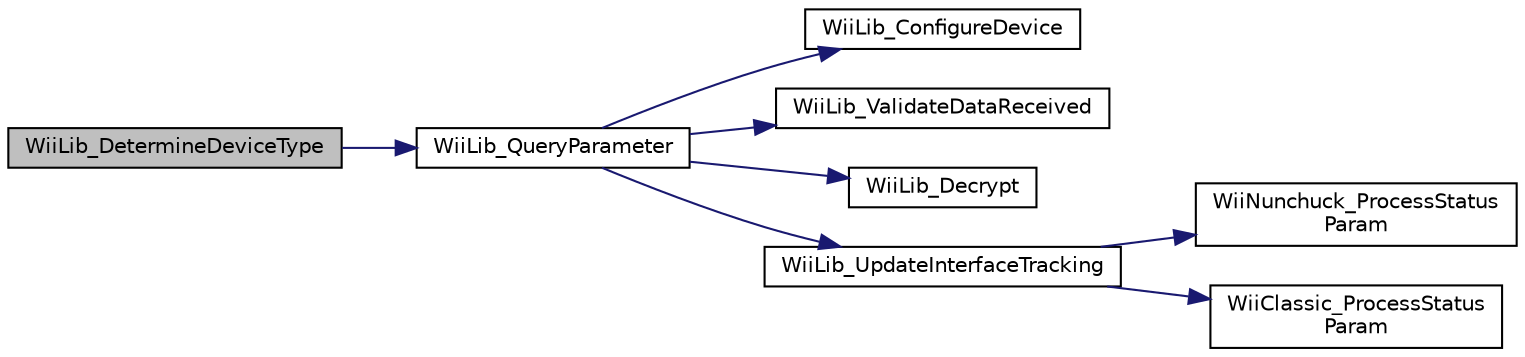 digraph "WiiLib_DetermineDeviceType"
{
  edge [fontname="Helvetica",fontsize="10",labelfontname="Helvetica",labelfontsize="10"];
  node [fontname="Helvetica",fontsize="10",shape=record];
  rankdir="LR";
  Node29 [label="WiiLib_DetermineDeviceType",height=0.2,width=0.4,color="black", fillcolor="grey75", style="filled", fontcolor="black"];
  Node29 -> Node30 [color="midnightblue",fontsize="10",style="solid",fontname="Helvetica"];
  Node30 [label="WiiLib_QueryParameter",height=0.2,width=0.4,color="black", fillcolor="white", style="filled",URL="$wii__lib_8c.html#a3f1a4a0b9edfea52390b8bf07a9fef1f",tooltip="Hanldes process of initiating and reading the response for querying a parameter value from the target..."];
  Node30 -> Node31 [color="midnightblue",fontsize="10",style="solid",fontname="Helvetica"];
  Node31 [label="WiiLib_ConfigureDevice",height=0.2,width=0.4,color="black", fillcolor="white", style="filled",URL="$wii__lib_8c.html#a142d45ef18cbb69d8ffd2cfac5f591a5",tooltip="Pushes out configuration to target device. "];
  Node30 -> Node32 [color="midnightblue",fontsize="10",style="solid",fontname="Helvetica"];
  Node32 [label="WiiLib_ValidateDataReceived",height=0.2,width=0.4,color="black", fillcolor="white", style="filled",URL="$wii__lib_8c.html#a975203344b3223270889adfe8bc28b14",tooltip="Verifies the data provided is not a known set of invalid byte(s). "];
  Node30 -> Node33 [color="midnightblue",fontsize="10",style="solid",fontname="Helvetica"];
  Node33 [label="WiiLib_Decrypt",height=0.2,width=0.4,color="black", fillcolor="white", style="filled",URL="$wii__lib_8c.html#aa69c759411925b0982a02da32c85890e",tooltip="Handles the process of decrypting data received from a target device. "];
  Node30 -> Node34 [color="midnightblue",fontsize="10",style="solid",fontname="Helvetica"];
  Node34 [label="WiiLib_UpdateInterfaceTracking",height=0.2,width=0.4,color="black", fillcolor="white", style="filled",URL="$wii__lib_8c.html#aad241b45d69099b34e33ce9d56f8ecdd",tooltip="Wrapper to invoke the appropriate target-specific processing function to interpret the current status..."];
  Node34 -> Node35 [color="midnightblue",fontsize="10",style="solid",fontname="Helvetica"];
  Node35 [label="WiiNunchuck_ProcessStatus\lParam",height=0.2,width=0.4,color="black", fillcolor="white", style="filled",URL="$wii__nunchuck_8h.html#a95d02a5f70eb0bfffd18905387e78798",tooltip="Process current data for device as the response field from querying the device status register..."];
  Node34 -> Node36 [color="midnightblue",fontsize="10",style="solid",fontname="Helvetica"];
  Node36 [label="WiiClassic_ProcessStatus\lParam",height=0.2,width=0.4,color="black", fillcolor="white", style="filled",URL="$wii__classic__controller_8h.html#a2673480b21c4f614e98006199179c6ea",tooltip="Process current data for device as the response field from querying the device status register..."];
}
